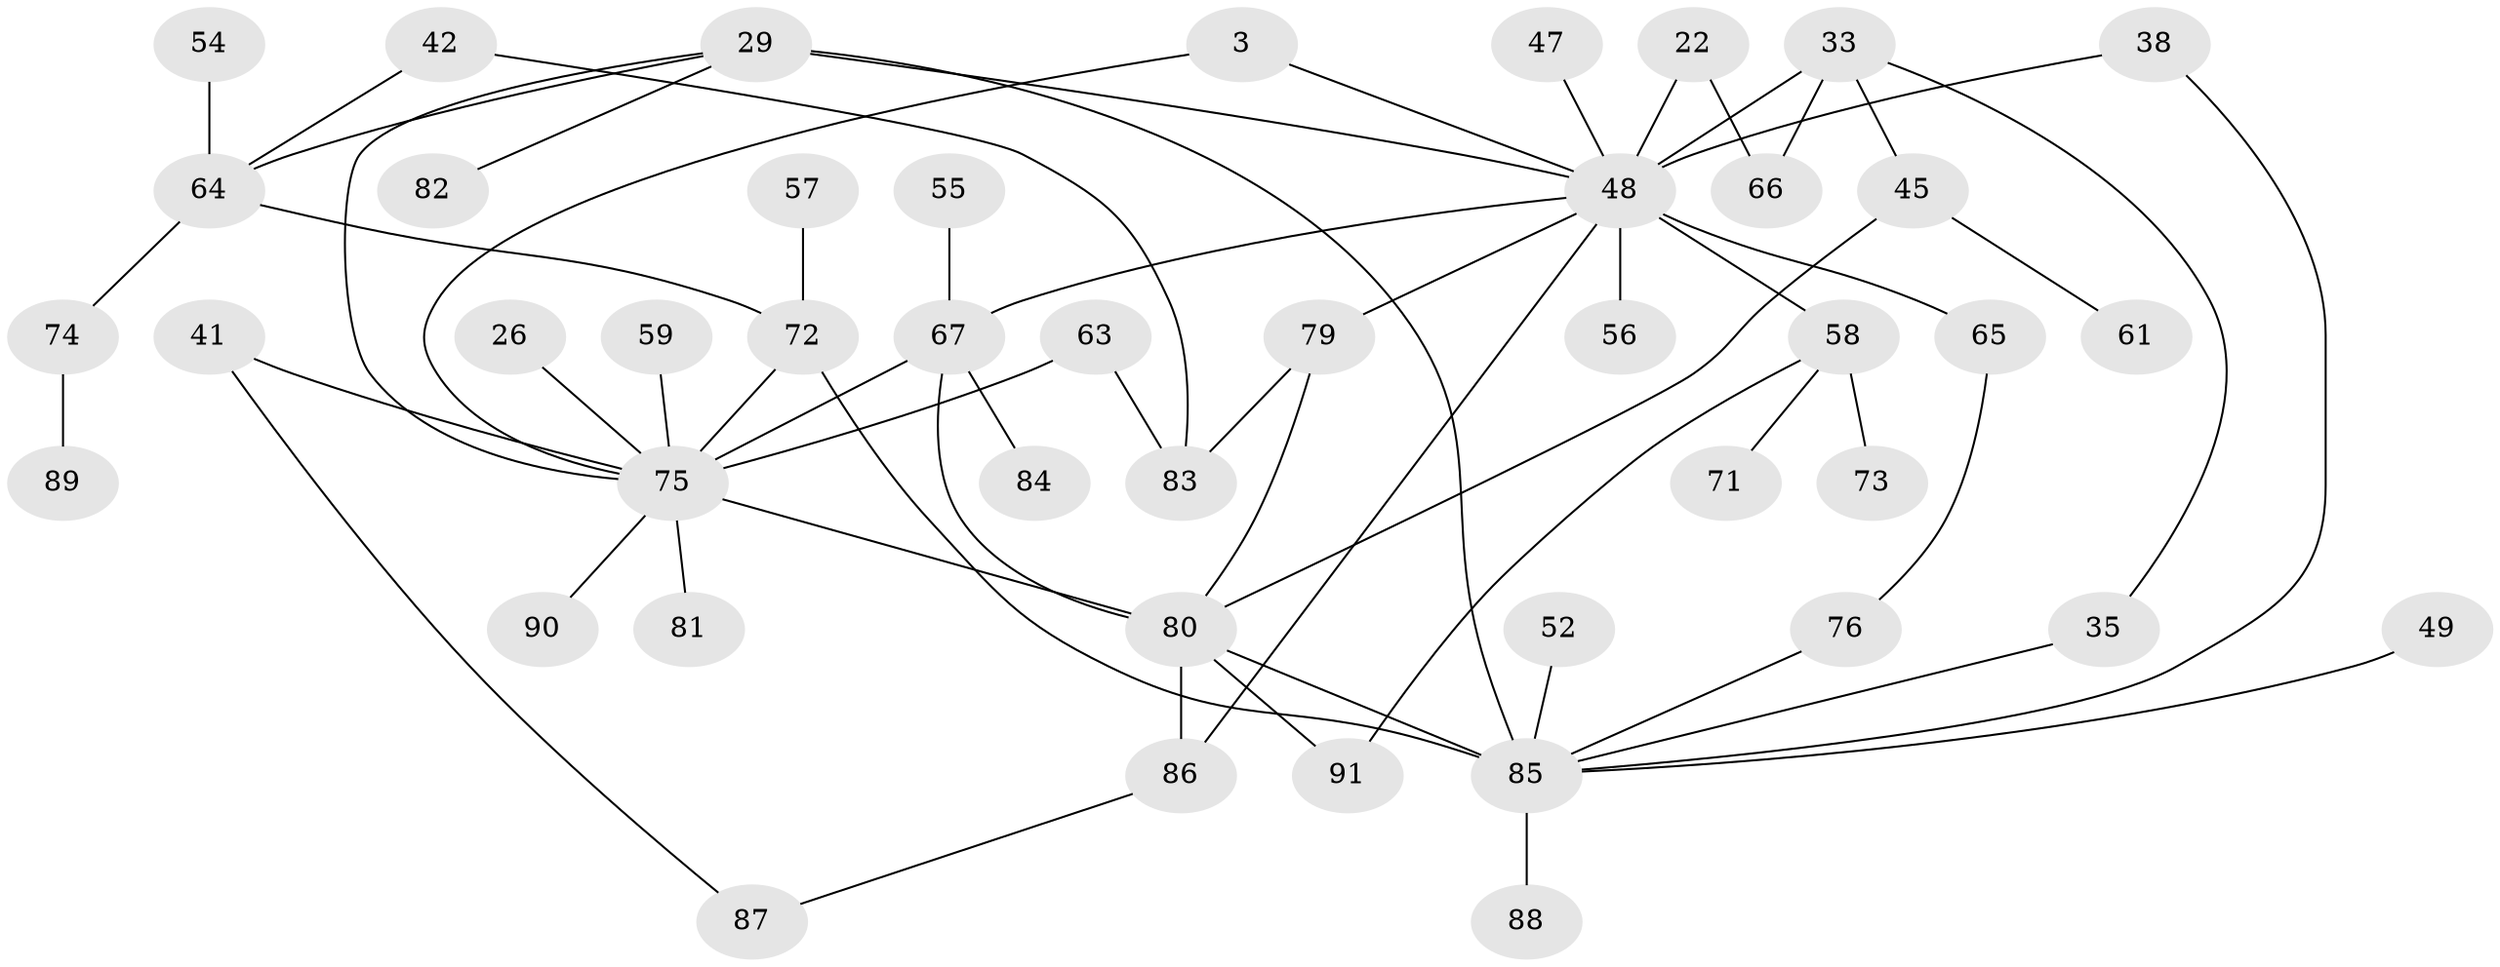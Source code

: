 // original degree distribution, {6: 0.03296703296703297, 2: 0.3626373626373626, 4: 0.10989010989010989, 8: 0.01098901098901099, 5: 0.07692307692307693, 3: 0.1978021978021978, 1: 0.2087912087912088}
// Generated by graph-tools (version 1.1) at 2025/42/03/09/25 04:42:59]
// undirected, 45 vertices, 61 edges
graph export_dot {
graph [start="1"]
  node [color=gray90,style=filled];
  3;
  22;
  26 [super="+17"];
  29 [super="+1+4"];
  33 [super="+28"];
  35;
  38 [super="+7"];
  41;
  42;
  45 [super="+36"];
  47;
  48 [super="+37+40+39+15"];
  49;
  52;
  54;
  55;
  56;
  57;
  58;
  59;
  61;
  63;
  64 [super="+14"];
  65 [super="+19"];
  66;
  67 [super="+8+31"];
  71;
  72 [super="+46"];
  73;
  74;
  75 [super="+21+20+44+30+32"];
  76 [super="+43"];
  79 [super="+51"];
  80 [super="+60+78+77"];
  81;
  82;
  83 [super="+70+53"];
  84;
  85 [super="+10+23+34"];
  86 [super="+50"];
  87;
  88;
  89;
  90;
  91;
  3 -- 48;
  3 -- 75;
  22 -- 66;
  22 -- 48;
  26 -- 75;
  29 -- 75 [weight=2];
  29 -- 82;
  29 -- 64;
  29 -- 85 [weight=3];
  29 -- 48;
  33 -- 66;
  33 -- 45 [weight=2];
  33 -- 35;
  33 -- 48 [weight=3];
  35 -- 85;
  38 -- 85;
  38 -- 48;
  41 -- 87;
  41 -- 75;
  42 -- 64;
  42 -- 83;
  45 -- 61;
  45 -- 80;
  47 -- 48;
  48 -- 65 [weight=3];
  48 -- 86;
  48 -- 67 [weight=2];
  48 -- 56;
  48 -- 58;
  48 -- 79;
  49 -- 85;
  52 -- 85;
  54 -- 64;
  55 -- 67;
  57 -- 72;
  58 -- 71;
  58 -- 73;
  58 -- 91;
  59 -- 75;
  63 -- 83;
  63 -- 75;
  64 -- 72 [weight=2];
  64 -- 74;
  65 -- 76;
  67 -- 75 [weight=2];
  67 -- 80;
  67 -- 84;
  72 -- 85;
  72 -- 75 [weight=2];
  74 -- 89;
  75 -- 81;
  75 -- 90;
  75 -- 80;
  76 -- 85;
  79 -- 83;
  79 -- 80;
  80 -- 85;
  80 -- 86 [weight=2];
  80 -- 91;
  85 -- 88;
  86 -- 87;
}
